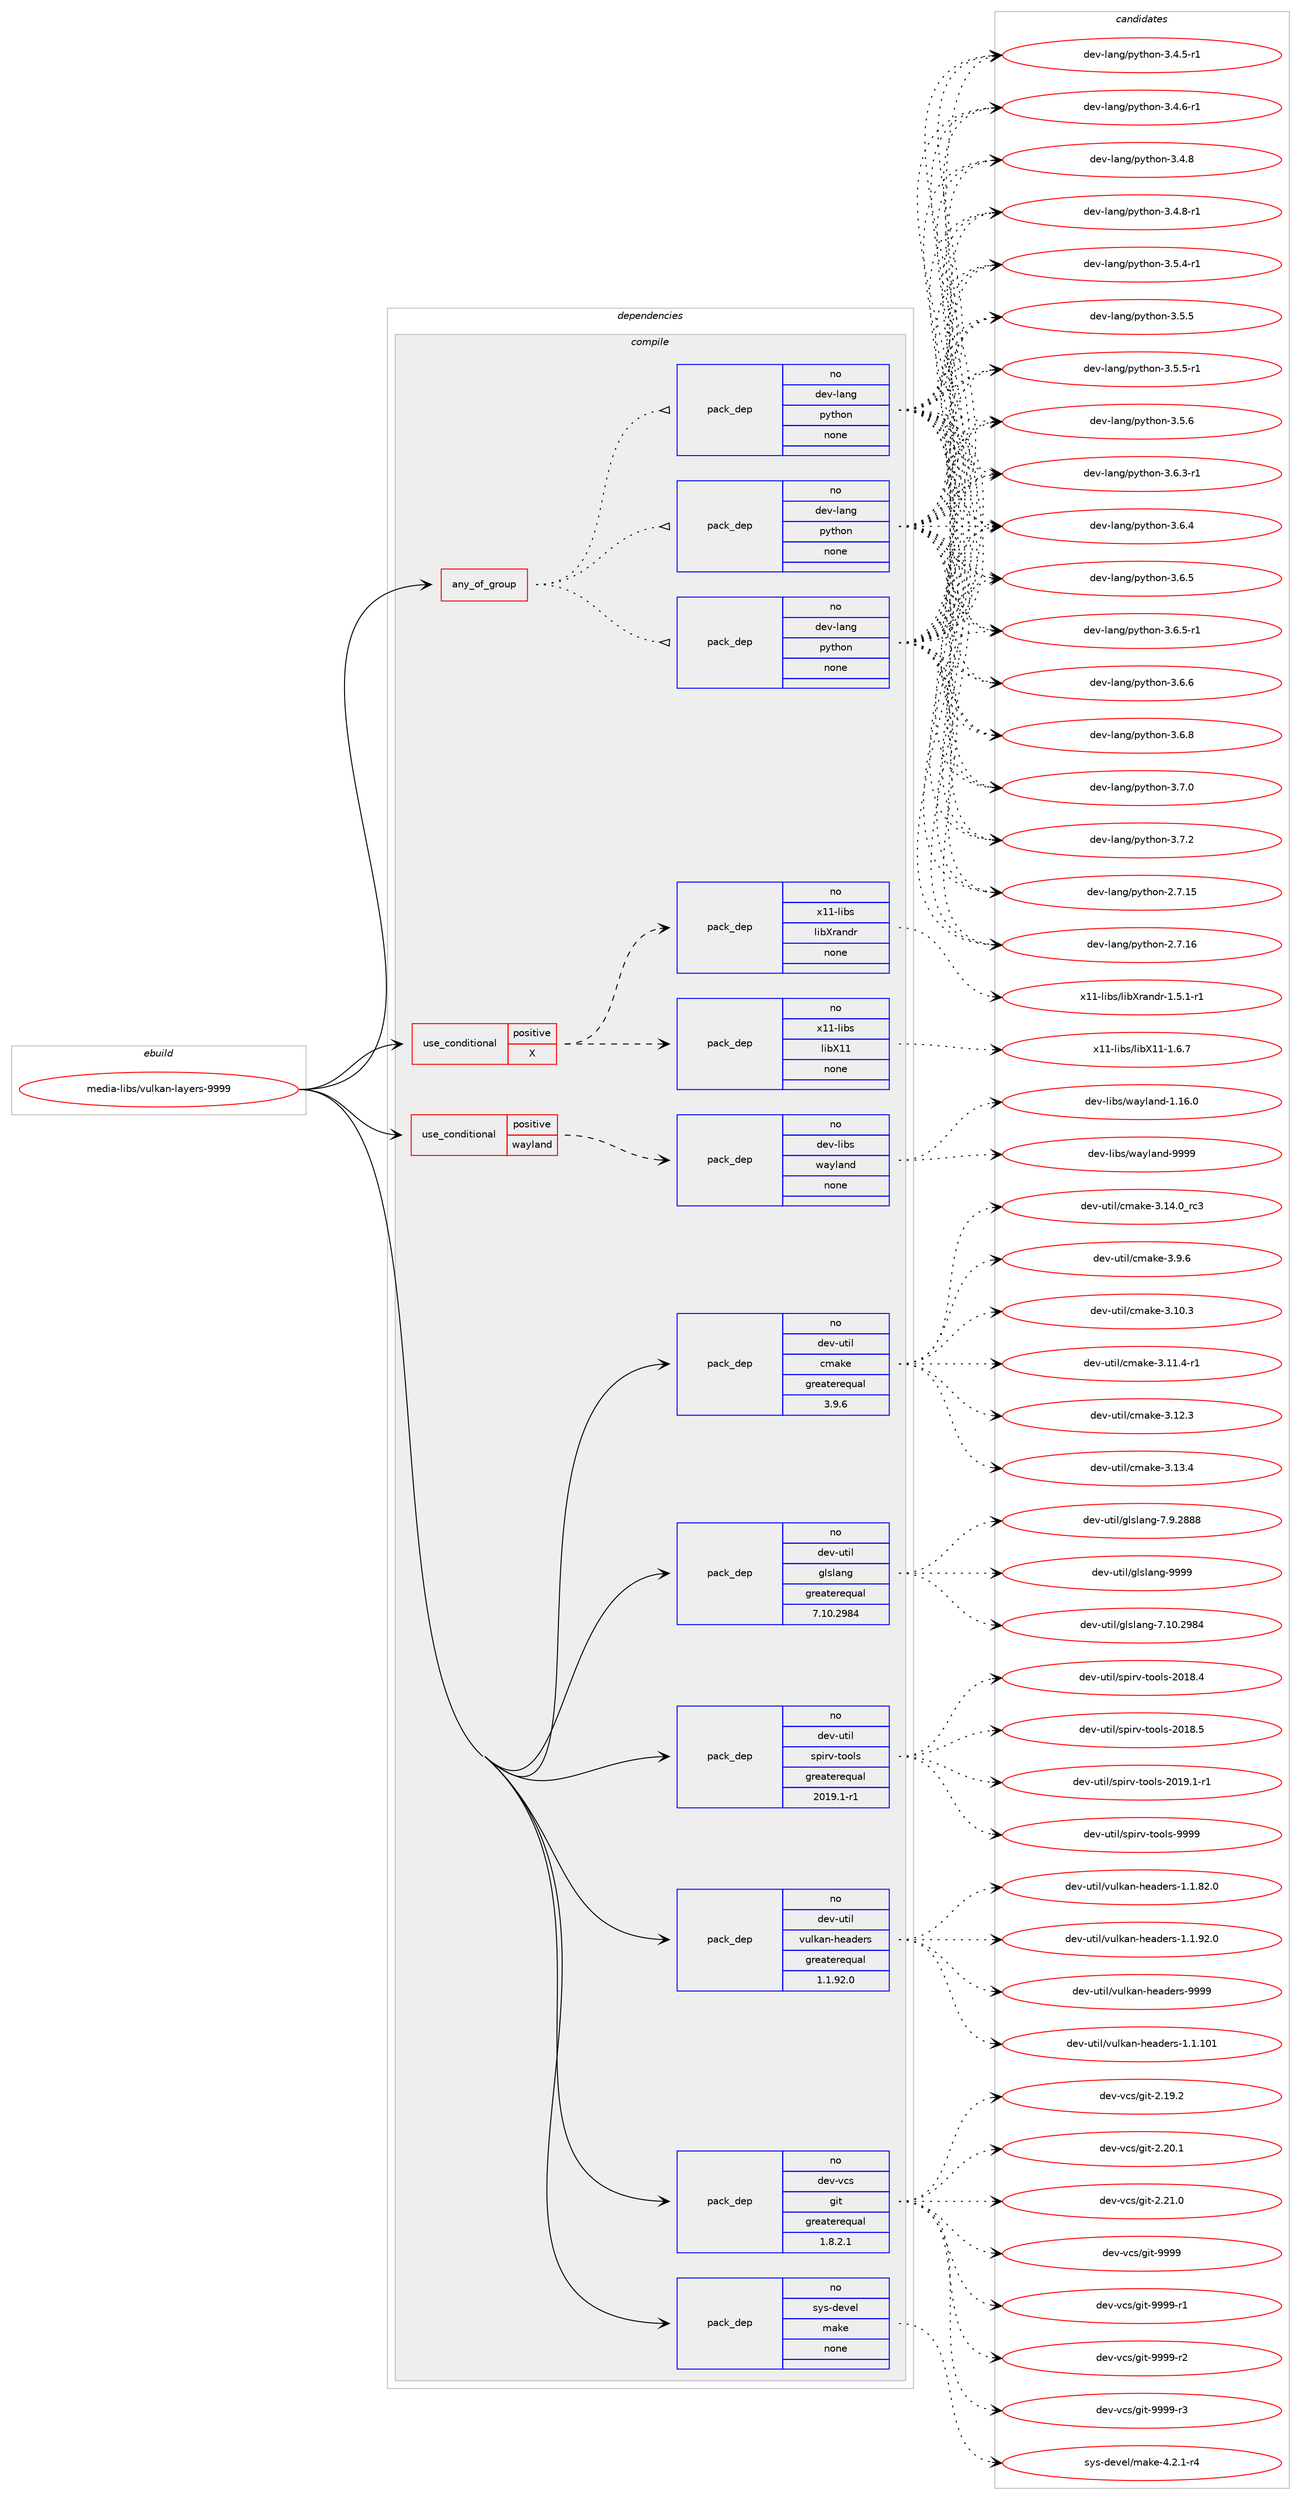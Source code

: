 digraph prolog {

# *************
# Graph options
# *************

newrank=true;
concentrate=true;
compound=true;
graph [rankdir=LR,fontname=Helvetica,fontsize=10,ranksep=1.5];#, ranksep=2.5, nodesep=0.2];
edge  [arrowhead=vee];
node  [fontname=Helvetica,fontsize=10];

# **********
# The ebuild
# **********

subgraph cluster_leftcol {
color=gray;
rank=same;
label=<<i>ebuild</i>>;
id [label="media-libs/vulkan-layers-9999", color=red, width=4, href="../media-libs/vulkan-layers-9999.svg"];
}

# ****************
# The dependencies
# ****************

subgraph cluster_midcol {
color=gray;
label=<<i>dependencies</i>>;
subgraph cluster_compile {
fillcolor="#eeeeee";
style=filled;
label=<<i>compile</i>>;
subgraph any25342 {
dependency1618754 [label=<<TABLE BORDER="0" CELLBORDER="1" CELLSPACING="0" CELLPADDING="4"><TR><TD CELLPADDING="10">any_of_group</TD></TR></TABLE>>, shape=none, color=red];subgraph pack1156625 {
dependency1618755 [label=<<TABLE BORDER="0" CELLBORDER="1" CELLSPACING="0" CELLPADDING="4" WIDTH="220"><TR><TD ROWSPAN="6" CELLPADDING="30">pack_dep</TD></TR><TR><TD WIDTH="110">no</TD></TR><TR><TD>dev-lang</TD></TR><TR><TD>python</TD></TR><TR><TD>none</TD></TR><TR><TD></TD></TR></TABLE>>, shape=none, color=blue];
}
dependency1618754:e -> dependency1618755:w [weight=20,style="dotted",arrowhead="oinv"];
subgraph pack1156626 {
dependency1618756 [label=<<TABLE BORDER="0" CELLBORDER="1" CELLSPACING="0" CELLPADDING="4" WIDTH="220"><TR><TD ROWSPAN="6" CELLPADDING="30">pack_dep</TD></TR><TR><TD WIDTH="110">no</TD></TR><TR><TD>dev-lang</TD></TR><TR><TD>python</TD></TR><TR><TD>none</TD></TR><TR><TD></TD></TR></TABLE>>, shape=none, color=blue];
}
dependency1618754:e -> dependency1618756:w [weight=20,style="dotted",arrowhead="oinv"];
subgraph pack1156627 {
dependency1618757 [label=<<TABLE BORDER="0" CELLBORDER="1" CELLSPACING="0" CELLPADDING="4" WIDTH="220"><TR><TD ROWSPAN="6" CELLPADDING="30">pack_dep</TD></TR><TR><TD WIDTH="110">no</TD></TR><TR><TD>dev-lang</TD></TR><TR><TD>python</TD></TR><TR><TD>none</TD></TR><TR><TD></TD></TR></TABLE>>, shape=none, color=blue];
}
dependency1618754:e -> dependency1618757:w [weight=20,style="dotted",arrowhead="oinv"];
}
id:e -> dependency1618754:w [weight=20,style="solid",arrowhead="vee"];
subgraph cond436026 {
dependency1618758 [label=<<TABLE BORDER="0" CELLBORDER="1" CELLSPACING="0" CELLPADDING="4"><TR><TD ROWSPAN="3" CELLPADDING="10">use_conditional</TD></TR><TR><TD>positive</TD></TR><TR><TD>X</TD></TR></TABLE>>, shape=none, color=red];
subgraph pack1156628 {
dependency1618759 [label=<<TABLE BORDER="0" CELLBORDER="1" CELLSPACING="0" CELLPADDING="4" WIDTH="220"><TR><TD ROWSPAN="6" CELLPADDING="30">pack_dep</TD></TR><TR><TD WIDTH="110">no</TD></TR><TR><TD>x11-libs</TD></TR><TR><TD>libX11</TD></TR><TR><TD>none</TD></TR><TR><TD></TD></TR></TABLE>>, shape=none, color=blue];
}
dependency1618758:e -> dependency1618759:w [weight=20,style="dashed",arrowhead="vee"];
subgraph pack1156629 {
dependency1618760 [label=<<TABLE BORDER="0" CELLBORDER="1" CELLSPACING="0" CELLPADDING="4" WIDTH="220"><TR><TD ROWSPAN="6" CELLPADDING="30">pack_dep</TD></TR><TR><TD WIDTH="110">no</TD></TR><TR><TD>x11-libs</TD></TR><TR><TD>libXrandr</TD></TR><TR><TD>none</TD></TR><TR><TD></TD></TR></TABLE>>, shape=none, color=blue];
}
dependency1618758:e -> dependency1618760:w [weight=20,style="dashed",arrowhead="vee"];
}
id:e -> dependency1618758:w [weight=20,style="solid",arrowhead="vee"];
subgraph cond436027 {
dependency1618761 [label=<<TABLE BORDER="0" CELLBORDER="1" CELLSPACING="0" CELLPADDING="4"><TR><TD ROWSPAN="3" CELLPADDING="10">use_conditional</TD></TR><TR><TD>positive</TD></TR><TR><TD>wayland</TD></TR></TABLE>>, shape=none, color=red];
subgraph pack1156630 {
dependency1618762 [label=<<TABLE BORDER="0" CELLBORDER="1" CELLSPACING="0" CELLPADDING="4" WIDTH="220"><TR><TD ROWSPAN="6" CELLPADDING="30">pack_dep</TD></TR><TR><TD WIDTH="110">no</TD></TR><TR><TD>dev-libs</TD></TR><TR><TD>wayland</TD></TR><TR><TD>none</TD></TR><TR><TD></TD></TR></TABLE>>, shape=none, color=blue];
}
dependency1618761:e -> dependency1618762:w [weight=20,style="dashed",arrowhead="vee"];
}
id:e -> dependency1618761:w [weight=20,style="solid",arrowhead="vee"];
subgraph pack1156631 {
dependency1618763 [label=<<TABLE BORDER="0" CELLBORDER="1" CELLSPACING="0" CELLPADDING="4" WIDTH="220"><TR><TD ROWSPAN="6" CELLPADDING="30">pack_dep</TD></TR><TR><TD WIDTH="110">no</TD></TR><TR><TD>dev-util</TD></TR><TR><TD>cmake</TD></TR><TR><TD>greaterequal</TD></TR><TR><TD>3.9.6</TD></TR></TABLE>>, shape=none, color=blue];
}
id:e -> dependency1618763:w [weight=20,style="solid",arrowhead="vee"];
subgraph pack1156632 {
dependency1618764 [label=<<TABLE BORDER="0" CELLBORDER="1" CELLSPACING="0" CELLPADDING="4" WIDTH="220"><TR><TD ROWSPAN="6" CELLPADDING="30">pack_dep</TD></TR><TR><TD WIDTH="110">no</TD></TR><TR><TD>dev-util</TD></TR><TR><TD>glslang</TD></TR><TR><TD>greaterequal</TD></TR><TR><TD>7.10.2984</TD></TR></TABLE>>, shape=none, color=blue];
}
id:e -> dependency1618764:w [weight=20,style="solid",arrowhead="vee"];
subgraph pack1156633 {
dependency1618765 [label=<<TABLE BORDER="0" CELLBORDER="1" CELLSPACING="0" CELLPADDING="4" WIDTH="220"><TR><TD ROWSPAN="6" CELLPADDING="30">pack_dep</TD></TR><TR><TD WIDTH="110">no</TD></TR><TR><TD>dev-util</TD></TR><TR><TD>spirv-tools</TD></TR><TR><TD>greaterequal</TD></TR><TR><TD>2019.1-r1</TD></TR></TABLE>>, shape=none, color=blue];
}
id:e -> dependency1618765:w [weight=20,style="solid",arrowhead="vee"];
subgraph pack1156634 {
dependency1618766 [label=<<TABLE BORDER="0" CELLBORDER="1" CELLSPACING="0" CELLPADDING="4" WIDTH="220"><TR><TD ROWSPAN="6" CELLPADDING="30">pack_dep</TD></TR><TR><TD WIDTH="110">no</TD></TR><TR><TD>dev-util</TD></TR><TR><TD>vulkan-headers</TD></TR><TR><TD>greaterequal</TD></TR><TR><TD>1.1.92.0</TD></TR></TABLE>>, shape=none, color=blue];
}
id:e -> dependency1618766:w [weight=20,style="solid",arrowhead="vee"];
subgraph pack1156635 {
dependency1618767 [label=<<TABLE BORDER="0" CELLBORDER="1" CELLSPACING="0" CELLPADDING="4" WIDTH="220"><TR><TD ROWSPAN="6" CELLPADDING="30">pack_dep</TD></TR><TR><TD WIDTH="110">no</TD></TR><TR><TD>dev-vcs</TD></TR><TR><TD>git</TD></TR><TR><TD>greaterequal</TD></TR><TR><TD>1.8.2.1</TD></TR></TABLE>>, shape=none, color=blue];
}
id:e -> dependency1618767:w [weight=20,style="solid",arrowhead="vee"];
subgraph pack1156636 {
dependency1618768 [label=<<TABLE BORDER="0" CELLBORDER="1" CELLSPACING="0" CELLPADDING="4" WIDTH="220"><TR><TD ROWSPAN="6" CELLPADDING="30">pack_dep</TD></TR><TR><TD WIDTH="110">no</TD></TR><TR><TD>sys-devel</TD></TR><TR><TD>make</TD></TR><TR><TD>none</TD></TR><TR><TD></TD></TR></TABLE>>, shape=none, color=blue];
}
id:e -> dependency1618768:w [weight=20,style="solid",arrowhead="vee"];
}
subgraph cluster_compileandrun {
fillcolor="#eeeeee";
style=filled;
label=<<i>compile and run</i>>;
}
subgraph cluster_run {
fillcolor="#eeeeee";
style=filled;
label=<<i>run</i>>;
}
}

# **************
# The candidates
# **************

subgraph cluster_choices {
rank=same;
color=gray;
label=<<i>candidates</i>>;

subgraph choice1156625 {
color=black;
nodesep=1;
choice10010111845108971101034711212111610411111045504655464953 [label="dev-lang/python-2.7.15", color=red, width=4,href="../dev-lang/python-2.7.15.svg"];
choice10010111845108971101034711212111610411111045504655464954 [label="dev-lang/python-2.7.16", color=red, width=4,href="../dev-lang/python-2.7.16.svg"];
choice1001011184510897110103471121211161041111104551465246534511449 [label="dev-lang/python-3.4.5-r1", color=red, width=4,href="../dev-lang/python-3.4.5-r1.svg"];
choice1001011184510897110103471121211161041111104551465246544511449 [label="dev-lang/python-3.4.6-r1", color=red, width=4,href="../dev-lang/python-3.4.6-r1.svg"];
choice100101118451089711010347112121116104111110455146524656 [label="dev-lang/python-3.4.8", color=red, width=4,href="../dev-lang/python-3.4.8.svg"];
choice1001011184510897110103471121211161041111104551465246564511449 [label="dev-lang/python-3.4.8-r1", color=red, width=4,href="../dev-lang/python-3.4.8-r1.svg"];
choice1001011184510897110103471121211161041111104551465346524511449 [label="dev-lang/python-3.5.4-r1", color=red, width=4,href="../dev-lang/python-3.5.4-r1.svg"];
choice100101118451089711010347112121116104111110455146534653 [label="dev-lang/python-3.5.5", color=red, width=4,href="../dev-lang/python-3.5.5.svg"];
choice1001011184510897110103471121211161041111104551465346534511449 [label="dev-lang/python-3.5.5-r1", color=red, width=4,href="../dev-lang/python-3.5.5-r1.svg"];
choice100101118451089711010347112121116104111110455146534654 [label="dev-lang/python-3.5.6", color=red, width=4,href="../dev-lang/python-3.5.6.svg"];
choice1001011184510897110103471121211161041111104551465446514511449 [label="dev-lang/python-3.6.3-r1", color=red, width=4,href="../dev-lang/python-3.6.3-r1.svg"];
choice100101118451089711010347112121116104111110455146544652 [label="dev-lang/python-3.6.4", color=red, width=4,href="../dev-lang/python-3.6.4.svg"];
choice100101118451089711010347112121116104111110455146544653 [label="dev-lang/python-3.6.5", color=red, width=4,href="../dev-lang/python-3.6.5.svg"];
choice1001011184510897110103471121211161041111104551465446534511449 [label="dev-lang/python-3.6.5-r1", color=red, width=4,href="../dev-lang/python-3.6.5-r1.svg"];
choice100101118451089711010347112121116104111110455146544654 [label="dev-lang/python-3.6.6", color=red, width=4,href="../dev-lang/python-3.6.6.svg"];
choice100101118451089711010347112121116104111110455146544656 [label="dev-lang/python-3.6.8", color=red, width=4,href="../dev-lang/python-3.6.8.svg"];
choice100101118451089711010347112121116104111110455146554648 [label="dev-lang/python-3.7.0", color=red, width=4,href="../dev-lang/python-3.7.0.svg"];
choice100101118451089711010347112121116104111110455146554650 [label="dev-lang/python-3.7.2", color=red, width=4,href="../dev-lang/python-3.7.2.svg"];
dependency1618755:e -> choice10010111845108971101034711212111610411111045504655464953:w [style=dotted,weight="100"];
dependency1618755:e -> choice10010111845108971101034711212111610411111045504655464954:w [style=dotted,weight="100"];
dependency1618755:e -> choice1001011184510897110103471121211161041111104551465246534511449:w [style=dotted,weight="100"];
dependency1618755:e -> choice1001011184510897110103471121211161041111104551465246544511449:w [style=dotted,weight="100"];
dependency1618755:e -> choice100101118451089711010347112121116104111110455146524656:w [style=dotted,weight="100"];
dependency1618755:e -> choice1001011184510897110103471121211161041111104551465246564511449:w [style=dotted,weight="100"];
dependency1618755:e -> choice1001011184510897110103471121211161041111104551465346524511449:w [style=dotted,weight="100"];
dependency1618755:e -> choice100101118451089711010347112121116104111110455146534653:w [style=dotted,weight="100"];
dependency1618755:e -> choice1001011184510897110103471121211161041111104551465346534511449:w [style=dotted,weight="100"];
dependency1618755:e -> choice100101118451089711010347112121116104111110455146534654:w [style=dotted,weight="100"];
dependency1618755:e -> choice1001011184510897110103471121211161041111104551465446514511449:w [style=dotted,weight="100"];
dependency1618755:e -> choice100101118451089711010347112121116104111110455146544652:w [style=dotted,weight="100"];
dependency1618755:e -> choice100101118451089711010347112121116104111110455146544653:w [style=dotted,weight="100"];
dependency1618755:e -> choice1001011184510897110103471121211161041111104551465446534511449:w [style=dotted,weight="100"];
dependency1618755:e -> choice100101118451089711010347112121116104111110455146544654:w [style=dotted,weight="100"];
dependency1618755:e -> choice100101118451089711010347112121116104111110455146544656:w [style=dotted,weight="100"];
dependency1618755:e -> choice100101118451089711010347112121116104111110455146554648:w [style=dotted,weight="100"];
dependency1618755:e -> choice100101118451089711010347112121116104111110455146554650:w [style=dotted,weight="100"];
}
subgraph choice1156626 {
color=black;
nodesep=1;
choice10010111845108971101034711212111610411111045504655464953 [label="dev-lang/python-2.7.15", color=red, width=4,href="../dev-lang/python-2.7.15.svg"];
choice10010111845108971101034711212111610411111045504655464954 [label="dev-lang/python-2.7.16", color=red, width=4,href="../dev-lang/python-2.7.16.svg"];
choice1001011184510897110103471121211161041111104551465246534511449 [label="dev-lang/python-3.4.5-r1", color=red, width=4,href="../dev-lang/python-3.4.5-r1.svg"];
choice1001011184510897110103471121211161041111104551465246544511449 [label="dev-lang/python-3.4.6-r1", color=red, width=4,href="../dev-lang/python-3.4.6-r1.svg"];
choice100101118451089711010347112121116104111110455146524656 [label="dev-lang/python-3.4.8", color=red, width=4,href="../dev-lang/python-3.4.8.svg"];
choice1001011184510897110103471121211161041111104551465246564511449 [label="dev-lang/python-3.4.8-r1", color=red, width=4,href="../dev-lang/python-3.4.8-r1.svg"];
choice1001011184510897110103471121211161041111104551465346524511449 [label="dev-lang/python-3.5.4-r1", color=red, width=4,href="../dev-lang/python-3.5.4-r1.svg"];
choice100101118451089711010347112121116104111110455146534653 [label="dev-lang/python-3.5.5", color=red, width=4,href="../dev-lang/python-3.5.5.svg"];
choice1001011184510897110103471121211161041111104551465346534511449 [label="dev-lang/python-3.5.5-r1", color=red, width=4,href="../dev-lang/python-3.5.5-r1.svg"];
choice100101118451089711010347112121116104111110455146534654 [label="dev-lang/python-3.5.6", color=red, width=4,href="../dev-lang/python-3.5.6.svg"];
choice1001011184510897110103471121211161041111104551465446514511449 [label="dev-lang/python-3.6.3-r1", color=red, width=4,href="../dev-lang/python-3.6.3-r1.svg"];
choice100101118451089711010347112121116104111110455146544652 [label="dev-lang/python-3.6.4", color=red, width=4,href="../dev-lang/python-3.6.4.svg"];
choice100101118451089711010347112121116104111110455146544653 [label="dev-lang/python-3.6.5", color=red, width=4,href="../dev-lang/python-3.6.5.svg"];
choice1001011184510897110103471121211161041111104551465446534511449 [label="dev-lang/python-3.6.5-r1", color=red, width=4,href="../dev-lang/python-3.6.5-r1.svg"];
choice100101118451089711010347112121116104111110455146544654 [label="dev-lang/python-3.6.6", color=red, width=4,href="../dev-lang/python-3.6.6.svg"];
choice100101118451089711010347112121116104111110455146544656 [label="dev-lang/python-3.6.8", color=red, width=4,href="../dev-lang/python-3.6.8.svg"];
choice100101118451089711010347112121116104111110455146554648 [label="dev-lang/python-3.7.0", color=red, width=4,href="../dev-lang/python-3.7.0.svg"];
choice100101118451089711010347112121116104111110455146554650 [label="dev-lang/python-3.7.2", color=red, width=4,href="../dev-lang/python-3.7.2.svg"];
dependency1618756:e -> choice10010111845108971101034711212111610411111045504655464953:w [style=dotted,weight="100"];
dependency1618756:e -> choice10010111845108971101034711212111610411111045504655464954:w [style=dotted,weight="100"];
dependency1618756:e -> choice1001011184510897110103471121211161041111104551465246534511449:w [style=dotted,weight="100"];
dependency1618756:e -> choice1001011184510897110103471121211161041111104551465246544511449:w [style=dotted,weight="100"];
dependency1618756:e -> choice100101118451089711010347112121116104111110455146524656:w [style=dotted,weight="100"];
dependency1618756:e -> choice1001011184510897110103471121211161041111104551465246564511449:w [style=dotted,weight="100"];
dependency1618756:e -> choice1001011184510897110103471121211161041111104551465346524511449:w [style=dotted,weight="100"];
dependency1618756:e -> choice100101118451089711010347112121116104111110455146534653:w [style=dotted,weight="100"];
dependency1618756:e -> choice1001011184510897110103471121211161041111104551465346534511449:w [style=dotted,weight="100"];
dependency1618756:e -> choice100101118451089711010347112121116104111110455146534654:w [style=dotted,weight="100"];
dependency1618756:e -> choice1001011184510897110103471121211161041111104551465446514511449:w [style=dotted,weight="100"];
dependency1618756:e -> choice100101118451089711010347112121116104111110455146544652:w [style=dotted,weight="100"];
dependency1618756:e -> choice100101118451089711010347112121116104111110455146544653:w [style=dotted,weight="100"];
dependency1618756:e -> choice1001011184510897110103471121211161041111104551465446534511449:w [style=dotted,weight="100"];
dependency1618756:e -> choice100101118451089711010347112121116104111110455146544654:w [style=dotted,weight="100"];
dependency1618756:e -> choice100101118451089711010347112121116104111110455146544656:w [style=dotted,weight="100"];
dependency1618756:e -> choice100101118451089711010347112121116104111110455146554648:w [style=dotted,weight="100"];
dependency1618756:e -> choice100101118451089711010347112121116104111110455146554650:w [style=dotted,weight="100"];
}
subgraph choice1156627 {
color=black;
nodesep=1;
choice10010111845108971101034711212111610411111045504655464953 [label="dev-lang/python-2.7.15", color=red, width=4,href="../dev-lang/python-2.7.15.svg"];
choice10010111845108971101034711212111610411111045504655464954 [label="dev-lang/python-2.7.16", color=red, width=4,href="../dev-lang/python-2.7.16.svg"];
choice1001011184510897110103471121211161041111104551465246534511449 [label="dev-lang/python-3.4.5-r1", color=red, width=4,href="../dev-lang/python-3.4.5-r1.svg"];
choice1001011184510897110103471121211161041111104551465246544511449 [label="dev-lang/python-3.4.6-r1", color=red, width=4,href="../dev-lang/python-3.4.6-r1.svg"];
choice100101118451089711010347112121116104111110455146524656 [label="dev-lang/python-3.4.8", color=red, width=4,href="../dev-lang/python-3.4.8.svg"];
choice1001011184510897110103471121211161041111104551465246564511449 [label="dev-lang/python-3.4.8-r1", color=red, width=4,href="../dev-lang/python-3.4.8-r1.svg"];
choice1001011184510897110103471121211161041111104551465346524511449 [label="dev-lang/python-3.5.4-r1", color=red, width=4,href="../dev-lang/python-3.5.4-r1.svg"];
choice100101118451089711010347112121116104111110455146534653 [label="dev-lang/python-3.5.5", color=red, width=4,href="../dev-lang/python-3.5.5.svg"];
choice1001011184510897110103471121211161041111104551465346534511449 [label="dev-lang/python-3.5.5-r1", color=red, width=4,href="../dev-lang/python-3.5.5-r1.svg"];
choice100101118451089711010347112121116104111110455146534654 [label="dev-lang/python-3.5.6", color=red, width=4,href="../dev-lang/python-3.5.6.svg"];
choice1001011184510897110103471121211161041111104551465446514511449 [label="dev-lang/python-3.6.3-r1", color=red, width=4,href="../dev-lang/python-3.6.3-r1.svg"];
choice100101118451089711010347112121116104111110455146544652 [label="dev-lang/python-3.6.4", color=red, width=4,href="../dev-lang/python-3.6.4.svg"];
choice100101118451089711010347112121116104111110455146544653 [label="dev-lang/python-3.6.5", color=red, width=4,href="../dev-lang/python-3.6.5.svg"];
choice1001011184510897110103471121211161041111104551465446534511449 [label="dev-lang/python-3.6.5-r1", color=red, width=4,href="../dev-lang/python-3.6.5-r1.svg"];
choice100101118451089711010347112121116104111110455146544654 [label="dev-lang/python-3.6.6", color=red, width=4,href="../dev-lang/python-3.6.6.svg"];
choice100101118451089711010347112121116104111110455146544656 [label="dev-lang/python-3.6.8", color=red, width=4,href="../dev-lang/python-3.6.8.svg"];
choice100101118451089711010347112121116104111110455146554648 [label="dev-lang/python-3.7.0", color=red, width=4,href="../dev-lang/python-3.7.0.svg"];
choice100101118451089711010347112121116104111110455146554650 [label="dev-lang/python-3.7.2", color=red, width=4,href="../dev-lang/python-3.7.2.svg"];
dependency1618757:e -> choice10010111845108971101034711212111610411111045504655464953:w [style=dotted,weight="100"];
dependency1618757:e -> choice10010111845108971101034711212111610411111045504655464954:w [style=dotted,weight="100"];
dependency1618757:e -> choice1001011184510897110103471121211161041111104551465246534511449:w [style=dotted,weight="100"];
dependency1618757:e -> choice1001011184510897110103471121211161041111104551465246544511449:w [style=dotted,weight="100"];
dependency1618757:e -> choice100101118451089711010347112121116104111110455146524656:w [style=dotted,weight="100"];
dependency1618757:e -> choice1001011184510897110103471121211161041111104551465246564511449:w [style=dotted,weight="100"];
dependency1618757:e -> choice1001011184510897110103471121211161041111104551465346524511449:w [style=dotted,weight="100"];
dependency1618757:e -> choice100101118451089711010347112121116104111110455146534653:w [style=dotted,weight="100"];
dependency1618757:e -> choice1001011184510897110103471121211161041111104551465346534511449:w [style=dotted,weight="100"];
dependency1618757:e -> choice100101118451089711010347112121116104111110455146534654:w [style=dotted,weight="100"];
dependency1618757:e -> choice1001011184510897110103471121211161041111104551465446514511449:w [style=dotted,weight="100"];
dependency1618757:e -> choice100101118451089711010347112121116104111110455146544652:w [style=dotted,weight="100"];
dependency1618757:e -> choice100101118451089711010347112121116104111110455146544653:w [style=dotted,weight="100"];
dependency1618757:e -> choice1001011184510897110103471121211161041111104551465446534511449:w [style=dotted,weight="100"];
dependency1618757:e -> choice100101118451089711010347112121116104111110455146544654:w [style=dotted,weight="100"];
dependency1618757:e -> choice100101118451089711010347112121116104111110455146544656:w [style=dotted,weight="100"];
dependency1618757:e -> choice100101118451089711010347112121116104111110455146554648:w [style=dotted,weight="100"];
dependency1618757:e -> choice100101118451089711010347112121116104111110455146554650:w [style=dotted,weight="100"];
}
subgraph choice1156628 {
color=black;
nodesep=1;
choice120494945108105981154710810598884949454946544655 [label="x11-libs/libX11-1.6.7", color=red, width=4,href="../x11-libs/libX11-1.6.7.svg"];
dependency1618759:e -> choice120494945108105981154710810598884949454946544655:w [style=dotted,weight="100"];
}
subgraph choice1156629 {
color=black;
nodesep=1;
choice12049494510810598115471081059888114971101001144549465346494511449 [label="x11-libs/libXrandr-1.5.1-r1", color=red, width=4,href="../x11-libs/libXrandr-1.5.1-r1.svg"];
dependency1618760:e -> choice12049494510810598115471081059888114971101001144549465346494511449:w [style=dotted,weight="100"];
}
subgraph choice1156630 {
color=black;
nodesep=1;
choice100101118451081059811547119971211089711010045494649544648 [label="dev-libs/wayland-1.16.0", color=red, width=4,href="../dev-libs/wayland-1.16.0.svg"];
choice10010111845108105981154711997121108971101004557575757 [label="dev-libs/wayland-9999", color=red, width=4,href="../dev-libs/wayland-9999.svg"];
dependency1618762:e -> choice100101118451081059811547119971211089711010045494649544648:w [style=dotted,weight="100"];
dependency1618762:e -> choice10010111845108105981154711997121108971101004557575757:w [style=dotted,weight="100"];
}
subgraph choice1156631 {
color=black;
nodesep=1;
choice1001011184511711610510847991099710710145514649484651 [label="dev-util/cmake-3.10.3", color=red, width=4,href="../dev-util/cmake-3.10.3.svg"];
choice10010111845117116105108479910997107101455146494946524511449 [label="dev-util/cmake-3.11.4-r1", color=red, width=4,href="../dev-util/cmake-3.11.4-r1.svg"];
choice1001011184511711610510847991099710710145514649504651 [label="dev-util/cmake-3.12.3", color=red, width=4,href="../dev-util/cmake-3.12.3.svg"];
choice1001011184511711610510847991099710710145514649514652 [label="dev-util/cmake-3.13.4", color=red, width=4,href="../dev-util/cmake-3.13.4.svg"];
choice1001011184511711610510847991099710710145514649524648951149951 [label="dev-util/cmake-3.14.0_rc3", color=red, width=4,href="../dev-util/cmake-3.14.0_rc3.svg"];
choice10010111845117116105108479910997107101455146574654 [label="dev-util/cmake-3.9.6", color=red, width=4,href="../dev-util/cmake-3.9.6.svg"];
dependency1618763:e -> choice1001011184511711610510847991099710710145514649484651:w [style=dotted,weight="100"];
dependency1618763:e -> choice10010111845117116105108479910997107101455146494946524511449:w [style=dotted,weight="100"];
dependency1618763:e -> choice1001011184511711610510847991099710710145514649504651:w [style=dotted,weight="100"];
dependency1618763:e -> choice1001011184511711610510847991099710710145514649514652:w [style=dotted,weight="100"];
dependency1618763:e -> choice1001011184511711610510847991099710710145514649524648951149951:w [style=dotted,weight="100"];
dependency1618763:e -> choice10010111845117116105108479910997107101455146574654:w [style=dotted,weight="100"];
}
subgraph choice1156632 {
color=black;
nodesep=1;
choice10010111845117116105108471031081151089711010345554649484650575652 [label="dev-util/glslang-7.10.2984", color=red, width=4,href="../dev-util/glslang-7.10.2984.svg"];
choice100101118451171161051084710310811510897110103455546574650565656 [label="dev-util/glslang-7.9.2888", color=red, width=4,href="../dev-util/glslang-7.9.2888.svg"];
choice1001011184511711610510847103108115108971101034557575757 [label="dev-util/glslang-9999", color=red, width=4,href="../dev-util/glslang-9999.svg"];
dependency1618764:e -> choice10010111845117116105108471031081151089711010345554649484650575652:w [style=dotted,weight="100"];
dependency1618764:e -> choice100101118451171161051084710310811510897110103455546574650565656:w [style=dotted,weight="100"];
dependency1618764:e -> choice1001011184511711610510847103108115108971101034557575757:w [style=dotted,weight="100"];
}
subgraph choice1156633 {
color=black;
nodesep=1;
choice10010111845117116105108471151121051141184511611111110811545504849564652 [label="dev-util/spirv-tools-2018.4", color=red, width=4,href="../dev-util/spirv-tools-2018.4.svg"];
choice10010111845117116105108471151121051141184511611111110811545504849564653 [label="dev-util/spirv-tools-2018.5", color=red, width=4,href="../dev-util/spirv-tools-2018.5.svg"];
choice100101118451171161051084711511210511411845116111111108115455048495746494511449 [label="dev-util/spirv-tools-2019.1-r1", color=red, width=4,href="../dev-util/spirv-tools-2019.1-r1.svg"];
choice1001011184511711610510847115112105114118451161111111081154557575757 [label="dev-util/spirv-tools-9999", color=red, width=4,href="../dev-util/spirv-tools-9999.svg"];
dependency1618765:e -> choice10010111845117116105108471151121051141184511611111110811545504849564652:w [style=dotted,weight="100"];
dependency1618765:e -> choice10010111845117116105108471151121051141184511611111110811545504849564653:w [style=dotted,weight="100"];
dependency1618765:e -> choice100101118451171161051084711511210511411845116111111108115455048495746494511449:w [style=dotted,weight="100"];
dependency1618765:e -> choice1001011184511711610510847115112105114118451161111111081154557575757:w [style=dotted,weight="100"];
}
subgraph choice1156634 {
color=black;
nodesep=1;
choice10010111845117116105108471181171081079711045104101971001011141154549464946494849 [label="dev-util/vulkan-headers-1.1.101", color=red, width=4,href="../dev-util/vulkan-headers-1.1.101.svg"];
choice1001011184511711610510847118117108107971104510410197100101114115454946494656504648 [label="dev-util/vulkan-headers-1.1.82.0", color=red, width=4,href="../dev-util/vulkan-headers-1.1.82.0.svg"];
choice1001011184511711610510847118117108107971104510410197100101114115454946494657504648 [label="dev-util/vulkan-headers-1.1.92.0", color=red, width=4,href="../dev-util/vulkan-headers-1.1.92.0.svg"];
choice10010111845117116105108471181171081079711045104101971001011141154557575757 [label="dev-util/vulkan-headers-9999", color=red, width=4,href="../dev-util/vulkan-headers-9999.svg"];
dependency1618766:e -> choice10010111845117116105108471181171081079711045104101971001011141154549464946494849:w [style=dotted,weight="100"];
dependency1618766:e -> choice1001011184511711610510847118117108107971104510410197100101114115454946494656504648:w [style=dotted,weight="100"];
dependency1618766:e -> choice1001011184511711610510847118117108107971104510410197100101114115454946494657504648:w [style=dotted,weight="100"];
dependency1618766:e -> choice10010111845117116105108471181171081079711045104101971001011141154557575757:w [style=dotted,weight="100"];
}
subgraph choice1156635 {
color=black;
nodesep=1;
choice10010111845118991154710310511645504649574650 [label="dev-vcs/git-2.19.2", color=red, width=4,href="../dev-vcs/git-2.19.2.svg"];
choice10010111845118991154710310511645504650484649 [label="dev-vcs/git-2.20.1", color=red, width=4,href="../dev-vcs/git-2.20.1.svg"];
choice10010111845118991154710310511645504650494648 [label="dev-vcs/git-2.21.0", color=red, width=4,href="../dev-vcs/git-2.21.0.svg"];
choice1001011184511899115471031051164557575757 [label="dev-vcs/git-9999", color=red, width=4,href="../dev-vcs/git-9999.svg"];
choice10010111845118991154710310511645575757574511449 [label="dev-vcs/git-9999-r1", color=red, width=4,href="../dev-vcs/git-9999-r1.svg"];
choice10010111845118991154710310511645575757574511450 [label="dev-vcs/git-9999-r2", color=red, width=4,href="../dev-vcs/git-9999-r2.svg"];
choice10010111845118991154710310511645575757574511451 [label="dev-vcs/git-9999-r3", color=red, width=4,href="../dev-vcs/git-9999-r3.svg"];
dependency1618767:e -> choice10010111845118991154710310511645504649574650:w [style=dotted,weight="100"];
dependency1618767:e -> choice10010111845118991154710310511645504650484649:w [style=dotted,weight="100"];
dependency1618767:e -> choice10010111845118991154710310511645504650494648:w [style=dotted,weight="100"];
dependency1618767:e -> choice1001011184511899115471031051164557575757:w [style=dotted,weight="100"];
dependency1618767:e -> choice10010111845118991154710310511645575757574511449:w [style=dotted,weight="100"];
dependency1618767:e -> choice10010111845118991154710310511645575757574511450:w [style=dotted,weight="100"];
dependency1618767:e -> choice10010111845118991154710310511645575757574511451:w [style=dotted,weight="100"];
}
subgraph choice1156636 {
color=black;
nodesep=1;
choice1151211154510010111810110847109971071014552465046494511452 [label="sys-devel/make-4.2.1-r4", color=red, width=4,href="../sys-devel/make-4.2.1-r4.svg"];
dependency1618768:e -> choice1151211154510010111810110847109971071014552465046494511452:w [style=dotted,weight="100"];
}
}

}
